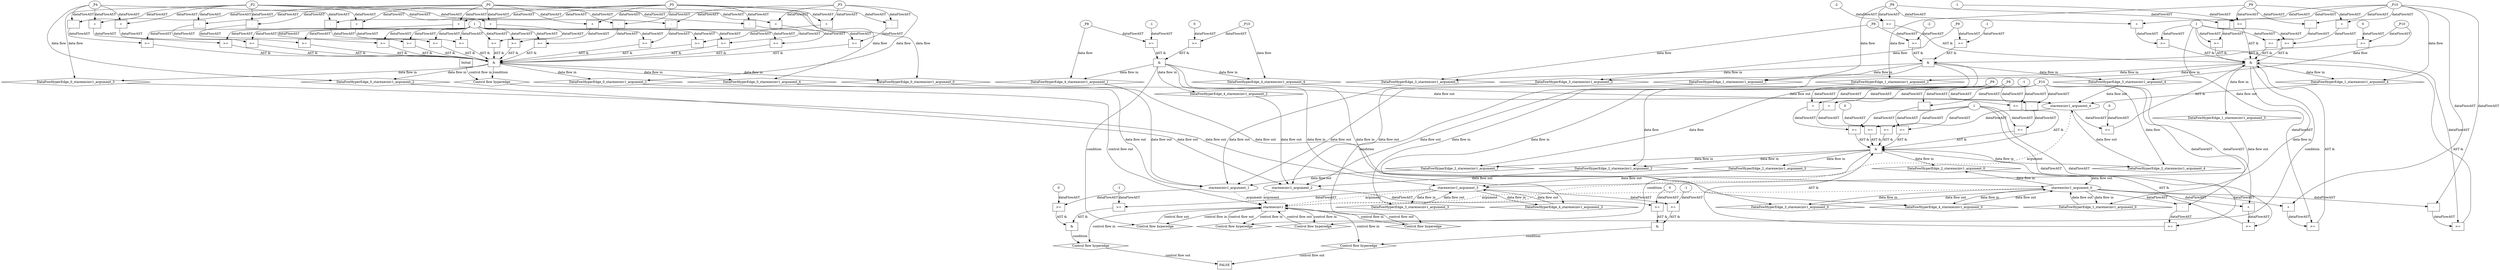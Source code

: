 digraph dag {
"starexecinv1" [label="starexecinv1" nodeName="starexecinv1" class=cfn  shape="rect"];
FALSE [label="FALSE" nodeName=FALSE class=cfn  shape="rect"];
Initial [label="Initial" nodeName=Initial class=cfn  shape="rect"];
ControlFowHyperEdge_0 [label="Control flow hyperedge" nodeName=ControlFowHyperEdge_0 class=controlFlowHyperEdge shape="diamond"];
"Initial" -> ControlFowHyperEdge_0 [label="control flow in"]
ControlFowHyperEdge_0 -> "starexecinv1" [label="control flow out"]
ControlFowHyperEdge_1 [label="Control flow hyperedge" nodeName=ControlFowHyperEdge_1 class=controlFlowHyperEdge shape="diamond"];
"starexecinv1" -> ControlFowHyperEdge_1 [label="control flow in"]
ControlFowHyperEdge_1 -> "starexecinv1" [label="control flow out"]
ControlFowHyperEdge_2 [label="Control flow hyperedge" nodeName=ControlFowHyperEdge_2 class=controlFlowHyperEdge shape="diamond"];
"starexecinv1" -> ControlFowHyperEdge_2 [label="control flow in"]
ControlFowHyperEdge_2 -> "starexecinv1" [label="control flow out"]
ControlFowHyperEdge_3 [label="Control flow hyperedge" nodeName=ControlFowHyperEdge_3 class=controlFlowHyperEdge shape="diamond"];
"starexecinv1" -> ControlFowHyperEdge_3 [label="control flow in"]
ControlFowHyperEdge_3 -> "starexecinv1" [label="control flow out"]
ControlFowHyperEdge_4 [label="Control flow hyperedge" nodeName=ControlFowHyperEdge_4 class=controlFlowHyperEdge shape="diamond"];
"starexecinv1" -> ControlFowHyperEdge_4 [label="control flow in"]
ControlFowHyperEdge_4 -> "starexecinv1" [label="control flow out"]
ControlFowHyperEdge_5 [label="Control flow hyperedge" nodeName=ControlFowHyperEdge_5 class=controlFlowHyperEdge shape="diamond"];
"starexecinv1" -> ControlFowHyperEdge_5 [label="control flow in"]
ControlFowHyperEdge_5 -> "FALSE" [label="control flow out"]
ControlFowHyperEdge_6 [label="Control flow hyperedge" nodeName=ControlFowHyperEdge_6 class=controlFlowHyperEdge shape="diamond"];
"starexecinv1" -> ControlFowHyperEdge_6 [label="control flow in"]
ControlFowHyperEdge_6 -> "FALSE" [label="control flow out"]
"starexecinv1_argument_0" [label="starexecinv1_argument_0" nodeName=argument0 class=argument  head="starexecinv1" shape="oval"];
"starexecinv1_argument_0" -> "starexecinv1"[label="argument" style="dashed"]
"starexecinv1_argument_1" [label="starexecinv1_argument_1" nodeName=argument1 class=argument  head="starexecinv1" shape="oval"];
"starexecinv1_argument_1" -> "starexecinv1"[label="argument" style="dashed"]
"starexecinv1_argument_2" [label="starexecinv1_argument_2" nodeName=argument2 class=argument  head="starexecinv1" shape="oval"];
"starexecinv1_argument_2" -> "starexecinv1"[label="argument" style="dashed"]
"starexecinv1_argument_3" [label="starexecinv1_argument_3" nodeName=argument3 class=argument  head="starexecinv1" shape="oval"];
"starexecinv1_argument_3" -> "starexecinv1"[label="argument" style="dashed"]
"starexecinv1_argument_4" [label="starexecinv1_argument_4" nodeName=argument4 class=argument  head="starexecinv1" shape="oval"];
"starexecinv1_argument_4" -> "starexecinv1"[label="argument" style="dashed"]

"xxxstarexecinv1___Initial_0xxx_and" [label="&" nodeName="xxxstarexecinv1___Initial_0xxx_and" class=Operator shape="rect"];
"xxxstarexecinv1___Initial_0xxxguard12_node_0" [label=">=" nodeName="xxxstarexecinv1___Initial_0xxxguard12_node_0" class=Operator  shape="rect"];
"xxxstarexecinv1___Initial_0xxxguard12_node_1" [label="+" nodeName="xxxstarexecinv1___Initial_0xxxguard12_node_1" class= Operator shape="rect"];
"xxxstarexecinv1___Initial_0xxxguard12_node_1" -> "xxxstarexecinv1___Initial_0xxxguard12_node_0"[label="dataFlowAST"]
"xxxstarexecinv1___Initial_0xxxguard_0_node_4" -> "xxxstarexecinv1___Initial_0xxxguard12_node_0"[label="dataFlowAST"]
"xxxstarexecinv1___Initial_0xxxdataFlow3_node_0" -> "xxxstarexecinv1___Initial_0xxxguard12_node_1"[label="dataFlowAST"]
"xxxstarexecinv1___Initial_0xxxdataFlow1_node_0" -> "xxxstarexecinv1___Initial_0xxxguard12_node_1"[label="dataFlowAST"]

"xxxstarexecinv1___Initial_0xxxguard12_node_0" -> "xxxstarexecinv1___Initial_0xxx_and" [label="AST &"];
"xxxstarexecinv1___Initial_0xxxguard14_node_0" [label=">=" nodeName="xxxstarexecinv1___Initial_0xxxguard14_node_0" class=Operator  shape="rect"];
"xxxstarexecinv1___Initial_0xxxguard14_node_1" [label="+" nodeName="xxxstarexecinv1___Initial_0xxxguard14_node_1" class= Operator shape="rect"];
"xxxstarexecinv1___Initial_0xxxguard14_node_1" -> "xxxstarexecinv1___Initial_0xxxguard14_node_0"[label="dataFlowAST"]
"xxxstarexecinv1___Initial_0xxxguard_0_node_4" -> "xxxstarexecinv1___Initial_0xxxguard14_node_0"[label="dataFlowAST"]
"xxxstarexecinv1___Initial_0xxxdataFlow4_node_0" -> "xxxstarexecinv1___Initial_0xxxguard14_node_1"[label="dataFlowAST"]
"xxxstarexecinv1___Initial_0xxxdataFlow1_node_0" -> "xxxstarexecinv1___Initial_0xxxguard14_node_1"[label="dataFlowAST"]

"xxxstarexecinv1___Initial_0xxxguard14_node_0" -> "xxxstarexecinv1___Initial_0xxx_and" [label="AST &"];
"xxxstarexecinv1___Initial_0xxxguard6_node_0" [label=">=" nodeName="xxxstarexecinv1___Initial_0xxxguard6_node_0" class=Operator  shape="rect"];
"xxxstarexecinv1___Initial_0xxxguard6_node_1" [label="-" nodeName="xxxstarexecinv1___Initial_0xxxguard6_node_1" class= Operator shape="rect"];
"xxxstarexecinv1___Initial_0xxxguard6_node_1" -> "xxxstarexecinv1___Initial_0xxxguard6_node_0"[label="dataFlowAST"]
"xxxstarexecinv1___Initial_0xxxguard_0_node_4" -> "xxxstarexecinv1___Initial_0xxxguard6_node_0"[label="dataFlowAST"]
"xxxstarexecinv1___Initial_0xxxdataFlow3_node_0" -> "xxxstarexecinv1___Initial_0xxxguard6_node_1"[label="dataFlowAST"]
"xxxstarexecinv1___Initial_0xxxdataFlow_0_node_0" -> "xxxstarexecinv1___Initial_0xxxguard6_node_1"[label="dataFlowAST"]

"xxxstarexecinv1___Initial_0xxxguard6_node_0" -> "xxxstarexecinv1___Initial_0xxx_and" [label="AST &"];
"xxxstarexecinv1___Initial_0xxxguard10_node_0" [label=">=" nodeName="xxxstarexecinv1___Initial_0xxxguard10_node_0" class=Operator  shape="rect"];
"xxxstarexecinv1___Initial_0xxxguard10_node_1" [label="+" nodeName="xxxstarexecinv1___Initial_0xxxguard10_node_1" class= Operator shape="rect"];
"xxxstarexecinv1___Initial_0xxxguard10_node_1" -> "xxxstarexecinv1___Initial_0xxxguard10_node_0"[label="dataFlowAST"]
"xxxstarexecinv1___Initial_0xxxguard_0_node_4" -> "xxxstarexecinv1___Initial_0xxxguard10_node_0"[label="dataFlowAST"]
"xxxstarexecinv1___Initial_0xxxdataFlow3_node_0" -> "xxxstarexecinv1___Initial_0xxxguard10_node_1"[label="dataFlowAST"]
"xxxstarexecinv1___Initial_0xxxdataFlow_0_node_0" -> "xxxstarexecinv1___Initial_0xxxguard10_node_1"[label="dataFlowAST"]

"xxxstarexecinv1___Initial_0xxxguard10_node_0" -> "xxxstarexecinv1___Initial_0xxx_and" [label="AST &"];
"xxxstarexecinv1___Initial_0xxxguard3_node_0" [label=">=" nodeName="xxxstarexecinv1___Initial_0xxxguard3_node_0" class=Operator  shape="rect"];
"xxxstarexecinv1___Initial_0xxxguard3_node_1" [label="+" nodeName="xxxstarexecinv1___Initial_0xxxguard3_node_1" class= Operator shape="rect"];
"xxxstarexecinv1___Initial_0xxxguard3_node_1" -> "xxxstarexecinv1___Initial_0xxxguard3_node_0"[label="dataFlowAST"]
"xxxstarexecinv1___Initial_0xxxguard_0_node_4" -> "xxxstarexecinv1___Initial_0xxxguard3_node_0"[label="dataFlowAST"]
"xxxstarexecinv1___Initial_0xxxdataFlow4_node_0" -> "xxxstarexecinv1___Initial_0xxxguard3_node_1"[label="dataFlowAST"]
"xxxstarexecinv1___Initial_0xxxdataFlow_0_node_0" -> "xxxstarexecinv1___Initial_0xxxguard3_node_1"[label="dataFlowAST"]

"xxxstarexecinv1___Initial_0xxxguard3_node_0" -> "xxxstarexecinv1___Initial_0xxx_and" [label="AST &"];
"xxxstarexecinv1___Initial_0xxxguard5_node_0" [label=">=" nodeName="xxxstarexecinv1___Initial_0xxxguard5_node_0" class=Operator  shape="rect"];
"xxxstarexecinv1___Initial_0xxxguard5_node_1" [label="-" nodeName="xxxstarexecinv1___Initial_0xxxguard5_node_1" class= Operator shape="rect"];
"xxxstarexecinv1___Initial_0xxxguard5_node_1" -> "xxxstarexecinv1___Initial_0xxxguard5_node_0"[label="dataFlowAST"]
"xxxstarexecinv1___Initial_0xxxguard_0_node_4" -> "xxxstarexecinv1___Initial_0xxxguard5_node_0"[label="dataFlowAST"]
"xxxstarexecinv1___Initial_0xxxdataFlow4_node_0" -> "xxxstarexecinv1___Initial_0xxxguard5_node_1"[label="dataFlowAST"]
"xxxstarexecinv1___Initial_0xxxdataFlow2_node_0" -> "xxxstarexecinv1___Initial_0xxxguard5_node_1"[label="dataFlowAST"]

"xxxstarexecinv1___Initial_0xxxguard5_node_0" -> "xxxstarexecinv1___Initial_0xxx_and" [label="AST &"];
"xxxstarexecinv1___Initial_0xxxguard9_node_0" [label=">=" nodeName="xxxstarexecinv1___Initial_0xxxguard9_node_0" class=Operator  shape="rect"];
"xxxstarexecinv1___Initial_0xxxguard9_node_1" [label="+" nodeName="xxxstarexecinv1___Initial_0xxxguard9_node_1" class= Operator shape="rect"];
"xxxstarexecinv1___Initial_0xxxguard9_node_1" -> "xxxstarexecinv1___Initial_0xxxguard9_node_0"[label="dataFlowAST"]
"xxxstarexecinv1___Initial_0xxxguard_0_node_4" -> "xxxstarexecinv1___Initial_0xxxguard9_node_0"[label="dataFlowAST"]
"xxxstarexecinv1___Initial_0xxxdataFlow4_node_0" -> "xxxstarexecinv1___Initial_0xxxguard9_node_1"[label="dataFlowAST"]
"xxxstarexecinv1___Initial_0xxxdataFlow2_node_0" -> "xxxstarexecinv1___Initial_0xxxguard9_node_1"[label="dataFlowAST"]

"xxxstarexecinv1___Initial_0xxxguard9_node_0" -> "xxxstarexecinv1___Initial_0xxx_and" [label="AST &"];
"xxxstarexecinv1___Initial_0xxxguard4_node_0" [label=">=" nodeName="xxxstarexecinv1___Initial_0xxxguard4_node_0" class=Operator  shape="rect"];
"xxxstarexecinv1___Initial_0xxxguard4_node_1" [label="-" nodeName="xxxstarexecinv1___Initial_0xxxguard4_node_1" class= Operator shape="rect"];
"xxxstarexecinv1___Initial_0xxxguard4_node_1" -> "xxxstarexecinv1___Initial_0xxxguard4_node_0"[label="dataFlowAST"]
"xxxstarexecinv1___Initial_0xxxguard_0_node_4" -> "xxxstarexecinv1___Initial_0xxxguard4_node_0"[label="dataFlowAST"]
"xxxstarexecinv1___Initial_0xxxdataFlow3_node_0" -> "xxxstarexecinv1___Initial_0xxxguard4_node_1"[label="dataFlowAST"]
"xxxstarexecinv1___Initial_0xxxdataFlow2_node_0" -> "xxxstarexecinv1___Initial_0xxxguard4_node_1"[label="dataFlowAST"]

"xxxstarexecinv1___Initial_0xxxguard4_node_0" -> "xxxstarexecinv1___Initial_0xxx_and" [label="AST &"];
"xxxstarexecinv1___Initial_0xxxguard11_node_0" [label=">=" nodeName="xxxstarexecinv1___Initial_0xxxguard11_node_0" class=Operator  shape="rect"];
"xxxstarexecinv1___Initial_0xxxguard11_node_1" [label="-" nodeName="xxxstarexecinv1___Initial_0xxxguard11_node_1" class= Operator shape="rect"];
"xxxstarexecinv1___Initial_0xxxguard11_node_1" -> "xxxstarexecinv1___Initial_0xxxguard11_node_0"[label="dataFlowAST"]
"xxxstarexecinv1___Initial_0xxxguard_0_node_4" -> "xxxstarexecinv1___Initial_0xxxguard11_node_0"[label="dataFlowAST"]
"xxxstarexecinv1___Initial_0xxxdataFlow4_node_0" -> "xxxstarexecinv1___Initial_0xxxguard11_node_1"[label="dataFlowAST"]
"xxxstarexecinv1___Initial_0xxxdataFlow_0_node_0" -> "xxxstarexecinv1___Initial_0xxxguard11_node_1"[label="dataFlowAST"]

"xxxstarexecinv1___Initial_0xxxguard11_node_0" -> "xxxstarexecinv1___Initial_0xxx_and" [label="AST &"];
"xxxstarexecinv1___Initial_0xxxguard1_node_0" [label=">=" nodeName="xxxstarexecinv1___Initial_0xxxguard1_node_0" class=Operator  shape="rect"];
"xxxstarexecinv1___Initial_0xxxguard1_node_1" [label="+" nodeName="xxxstarexecinv1___Initial_0xxxguard1_node_1" class= Operator shape="rect"];
"xxxstarexecinv1___Initial_0xxxguard1_node_1" -> "xxxstarexecinv1___Initial_0xxxguard1_node_0"[label="dataFlowAST"]
"xxxstarexecinv1___Initial_0xxxguard_0_node_4" -> "xxxstarexecinv1___Initial_0xxxguard1_node_0"[label="dataFlowAST"]
"xxxstarexecinv1___Initial_0xxxdataFlow4_node_0" -> "xxxstarexecinv1___Initial_0xxxguard1_node_1"[label="dataFlowAST"]
"xxxstarexecinv1___Initial_0xxxdataFlow_0_node_0" -> "xxxstarexecinv1___Initial_0xxxguard1_node_1"[label="dataFlowAST"]

"xxxstarexecinv1___Initial_0xxxguard1_node_0" -> "xxxstarexecinv1___Initial_0xxx_and" [label="AST &"];
"xxxstarexecinv1___Initial_0xxxguard15_node_0" [label=">=" nodeName="xxxstarexecinv1___Initial_0xxxguard15_node_0" class=Operator  shape="rect"];
"xxxstarexecinv1___Initial_0xxxguard15_node_1" [label="-" nodeName="xxxstarexecinv1___Initial_0xxxguard15_node_1" class= Operator shape="rect"];
"xxxstarexecinv1___Initial_0xxxguard15_node_1" -> "xxxstarexecinv1___Initial_0xxxguard15_node_0"[label="dataFlowAST"]
"xxxstarexecinv1___Initial_0xxxguard_0_node_4" -> "xxxstarexecinv1___Initial_0xxxguard15_node_0"[label="dataFlowAST"]
"xxxstarexecinv1___Initial_0xxxdataFlow4_node_0" -> "xxxstarexecinv1___Initial_0xxxguard15_node_1"[label="dataFlowAST"]
"xxxstarexecinv1___Initial_0xxxdataFlow1_node_0" -> "xxxstarexecinv1___Initial_0xxxguard15_node_1"[label="dataFlowAST"]

"xxxstarexecinv1___Initial_0xxxguard15_node_0" -> "xxxstarexecinv1___Initial_0xxx_and" [label="AST &"];
"xxxstarexecinv1___Initial_0xxxguard13_node_0" [label=">=" nodeName="xxxstarexecinv1___Initial_0xxxguard13_node_0" class=Operator  shape="rect"];
"xxxstarexecinv1___Initial_0xxxguard13_node_1" [label="-" nodeName="xxxstarexecinv1___Initial_0xxxguard13_node_1" class= Operator shape="rect"];
"xxxstarexecinv1___Initial_0xxxguard13_node_1" -> "xxxstarexecinv1___Initial_0xxxguard13_node_0"[label="dataFlowAST"]
"xxxstarexecinv1___Initial_0xxxguard_0_node_4" -> "xxxstarexecinv1___Initial_0xxxguard13_node_0"[label="dataFlowAST"]
"xxxstarexecinv1___Initial_0xxxdataFlow3_node_0" -> "xxxstarexecinv1___Initial_0xxxguard13_node_1"[label="dataFlowAST"]
"xxxstarexecinv1___Initial_0xxxdataFlow1_node_0" -> "xxxstarexecinv1___Initial_0xxxguard13_node_1"[label="dataFlowAST"]

"xxxstarexecinv1___Initial_0xxxguard13_node_0" -> "xxxstarexecinv1___Initial_0xxx_and" [label="AST &"];
"xxxstarexecinv1___Initial_0xxxguard_0_node_0" [label=">=" nodeName="xxxstarexecinv1___Initial_0xxxguard_0_node_0" class=Operator  shape="rect"];
"xxxstarexecinv1___Initial_0xxxguard_0_node_1" [label="-" nodeName="xxxstarexecinv1___Initial_0xxxguard_0_node_1" class= Operator shape="rect"];
"xxxstarexecinv1___Initial_0xxxguard_0_node_4" [label="1" nodeName="xxxstarexecinv1___Initial_0xxxguard_0_node_4" class=Literal ];
"xxxstarexecinv1___Initial_0xxxguard_0_node_1" -> "xxxstarexecinv1___Initial_0xxxguard_0_node_0"[label="dataFlowAST"]
"xxxstarexecinv1___Initial_0xxxguard_0_node_4" -> "xxxstarexecinv1___Initial_0xxxguard_0_node_0"[label="dataFlowAST"]
"xxxstarexecinv1___Initial_0xxxdataFlow3_node_0" -> "xxxstarexecinv1___Initial_0xxxguard_0_node_1"[label="dataFlowAST"]
"xxxstarexecinv1___Initial_0xxxdataFlow_0_node_0" -> "xxxstarexecinv1___Initial_0xxxguard_0_node_1"[label="dataFlowAST"]

"xxxstarexecinv1___Initial_0xxxguard_0_node_0" -> "xxxstarexecinv1___Initial_0xxx_and" [label="AST &"];
"xxxstarexecinv1___Initial_0xxxguard7_node_0" [label=">=" nodeName="xxxstarexecinv1___Initial_0xxxguard7_node_0" class=Operator  shape="rect"];
"xxxstarexecinv1___Initial_0xxxguard7_node_1" [label="+" nodeName="xxxstarexecinv1___Initial_0xxxguard7_node_1" class= Operator shape="rect"];
"xxxstarexecinv1___Initial_0xxxguard7_node_1" -> "xxxstarexecinv1___Initial_0xxxguard7_node_0"[label="dataFlowAST"]
"xxxstarexecinv1___Initial_0xxxguard_0_node_4" -> "xxxstarexecinv1___Initial_0xxxguard7_node_0"[label="dataFlowAST"]
"xxxstarexecinv1___Initial_0xxxdataFlow3_node_0" -> "xxxstarexecinv1___Initial_0xxxguard7_node_1"[label="dataFlowAST"]
"xxxstarexecinv1___Initial_0xxxdataFlow_0_node_0" -> "xxxstarexecinv1___Initial_0xxxguard7_node_1"[label="dataFlowAST"]

"xxxstarexecinv1___Initial_0xxxguard7_node_0" -> "xxxstarexecinv1___Initial_0xxx_and" [label="AST &"];
"xxxstarexecinv1___Initial_0xxxguard2_node_0" [label=">=" nodeName="xxxstarexecinv1___Initial_0xxxguard2_node_0" class=Operator  shape="rect"];
"xxxstarexecinv1___Initial_0xxxguard2_node_1" [label="+" nodeName="xxxstarexecinv1___Initial_0xxxguard2_node_1" class= Operator shape="rect"];
"xxxstarexecinv1___Initial_0xxxguard2_node_1" -> "xxxstarexecinv1___Initial_0xxxguard2_node_0"[label="dataFlowAST"]
"xxxstarexecinv1___Initial_0xxxguard_0_node_4" -> "xxxstarexecinv1___Initial_0xxxguard2_node_0"[label="dataFlowAST"]
"xxxstarexecinv1___Initial_0xxxdataFlow3_node_0" -> "xxxstarexecinv1___Initial_0xxxguard2_node_1"[label="dataFlowAST"]
"xxxstarexecinv1___Initial_0xxxdataFlow2_node_0" -> "xxxstarexecinv1___Initial_0xxxguard2_node_1"[label="dataFlowAST"]

"xxxstarexecinv1___Initial_0xxxguard2_node_0" -> "xxxstarexecinv1___Initial_0xxx_and" [label="AST &"];
"xxxstarexecinv1___Initial_0xxxguard8_node_0" [label=">=" nodeName="xxxstarexecinv1___Initial_0xxxguard8_node_0" class=Operator  shape="rect"];
"xxxstarexecinv1___Initial_0xxxguard8_node_1" [label="-" nodeName="xxxstarexecinv1___Initial_0xxxguard8_node_1" class= Operator shape="rect"];
"xxxstarexecinv1___Initial_0xxxguard8_node_1" -> "xxxstarexecinv1___Initial_0xxxguard8_node_0"[label="dataFlowAST"]
"xxxstarexecinv1___Initial_0xxxguard_0_node_4" -> "xxxstarexecinv1___Initial_0xxxguard8_node_0"[label="dataFlowAST"]
"xxxstarexecinv1___Initial_0xxxdataFlow4_node_0" -> "xxxstarexecinv1___Initial_0xxxguard8_node_1"[label="dataFlowAST"]
"xxxstarexecinv1___Initial_0xxxdataFlow_0_node_0" -> "xxxstarexecinv1___Initial_0xxxguard8_node_1"[label="dataFlowAST"]

"xxxstarexecinv1___Initial_0xxxguard8_node_0" -> "xxxstarexecinv1___Initial_0xxx_and" [label="AST &"];
"xxxstarexecinv1___Initial_0xxx_and" -> "ControlFowHyperEdge_0" [label="condition"];
"xxxstarexecinv1___Initial_0xxxdataFlow_0_node_0" [label="_P0" nodeName="xxxstarexecinv1___Initial_0xxxdataFlow_0_node_0" class=Constant ];

"xxxstarexecinv1___Initial_0xxxdataFlow_0_node_0" -> "DataFowHyperEdge_0_starexecinv1_argument_0" [label="data flow"];
"xxxstarexecinv1___Initial_0xxxdataFlow1_node_0" [label="_P3" nodeName="xxxstarexecinv1___Initial_0xxxdataFlow1_node_0" class=Constant ];

"xxxstarexecinv1___Initial_0xxxdataFlow1_node_0" -> "DataFowHyperEdge_0_starexecinv1_argument_1" [label="data flow"];
"xxxstarexecinv1___Initial_0xxxdataFlow2_node_0" [label="_P4" nodeName="xxxstarexecinv1___Initial_0xxxdataFlow2_node_0" class=Constant ];

"xxxstarexecinv1___Initial_0xxxdataFlow2_node_0" -> "DataFowHyperEdge_0_starexecinv1_argument_2" [label="data flow"];
"xxxstarexecinv1___Initial_0xxxdataFlow3_node_0" [label="_P5" nodeName="xxxstarexecinv1___Initial_0xxxdataFlow3_node_0" class=Constant ];

"xxxstarexecinv1___Initial_0xxxdataFlow3_node_0" -> "DataFowHyperEdge_0_starexecinv1_argument_4" [label="data flow"];
"xxxstarexecinv1___Initial_0xxxdataFlow4_node_0" [label="_P2" nodeName="xxxstarexecinv1___Initial_0xxxdataFlow4_node_0" class=Constant ];

"xxxstarexecinv1___Initial_0xxxdataFlow4_node_0" -> "DataFowHyperEdge_0_starexecinv1_argument_3" [label="data flow"];
"xxxstarexecinv1___starexecinv1_1xxx_and" [label="&" nodeName="xxxstarexecinv1___starexecinv1_1xxx_and" class=Operator shape="rect"];
"xxxstarexecinv1___starexecinv1_1xxxguard8_node_0" [label=">=" nodeName="xxxstarexecinv1___starexecinv1_1xxxguard8_node_0" class=Operator  shape="rect"];
"xxxstarexecinv1___starexecinv1_1xxxguard8_node_1" [label="+" nodeName="xxxstarexecinv1___starexecinv1_1xxxguard8_node_1" class= Operator shape="rect"];
"xxxstarexecinv1___starexecinv1_1xxxguard8_node_1" -> "xxxstarexecinv1___starexecinv1_1xxxguard8_node_0"[label="dataFlowAST"]
"xxxstarexecinv1___starexecinv1_1xxxguard_0_node_4" -> "xxxstarexecinv1___starexecinv1_1xxxguard8_node_0"[label="dataFlowAST"]
"xxxstarexecinv1___starexecinv1_1xxxdataFlow2_node_0" -> "xxxstarexecinv1___starexecinv1_1xxxguard8_node_1"[label="dataFlowAST"]
"starexecinv1_argument_0" -> "xxxstarexecinv1___starexecinv1_1xxxguard8_node_1"[label="dataFlowAST"]

"xxxstarexecinv1___starexecinv1_1xxxguard8_node_0" -> "xxxstarexecinv1___starexecinv1_1xxx_and" [label="AST &"];
"xxxstarexecinv1___starexecinv1_1xxxguard6_node_0" [label=">=" nodeName="xxxstarexecinv1___starexecinv1_1xxxguard6_node_0" class=Operator  shape="rect"];
"xxxstarexecinv1___starexecinv1_1xxxguard6_node_1" [label="-" nodeName="xxxstarexecinv1___starexecinv1_1xxxguard6_node_1" class= Operator shape="rect"];
"xxxstarexecinv1___starexecinv1_1xxxguard6_node_1" -> "xxxstarexecinv1___starexecinv1_1xxxguard6_node_0"[label="dataFlowAST"]
"xxxstarexecinv1___starexecinv1_1xxxguard_0_node_4" -> "xxxstarexecinv1___starexecinv1_1xxxguard6_node_0"[label="dataFlowAST"]
"xxxstarexecinv1___starexecinv1_1xxxdataFlow2_node_0" -> "xxxstarexecinv1___starexecinv1_1xxxguard6_node_1"[label="dataFlowAST"]
"starexecinv1_argument_0" -> "xxxstarexecinv1___starexecinv1_1xxxguard6_node_1"[label="dataFlowAST"]

"xxxstarexecinv1___starexecinv1_1xxxguard6_node_0" -> "xxxstarexecinv1___starexecinv1_1xxx_and" [label="AST &"];
"xxxstarexecinv1___starexecinv1_1xxxguard_0_node_0" [label=">=" nodeName="xxxstarexecinv1___starexecinv1_1xxxguard_0_node_0" class=Operator  shape="rect"];
"xxxstarexecinv1___starexecinv1_1xxxguard_0_node_1" [label="+" nodeName="xxxstarexecinv1___starexecinv1_1xxxguard_0_node_1" class= Operator shape="rect"];
"xxxstarexecinv1___starexecinv1_1xxxguard_0_node_4" [label="1" nodeName="xxxstarexecinv1___starexecinv1_1xxxguard_0_node_4" class=Literal ];
"xxxstarexecinv1___starexecinv1_1xxxguard_0_node_1" -> "xxxstarexecinv1___starexecinv1_1xxxguard_0_node_0"[label="dataFlowAST"]
"xxxstarexecinv1___starexecinv1_1xxxguard_0_node_4" -> "xxxstarexecinv1___starexecinv1_1xxxguard_0_node_0"[label="dataFlowAST"]
"xxxstarexecinv1___starexecinv1_1xxxdataFlow2_node_0" -> "xxxstarexecinv1___starexecinv1_1xxxguard_0_node_1"[label="dataFlowAST"]
"xxxstarexecinv1___starexecinv1_1xxxdataFlow_0_node_0" -> "xxxstarexecinv1___starexecinv1_1xxxguard_0_node_1"[label="dataFlowAST"]

"xxxstarexecinv1___starexecinv1_1xxxguard_0_node_0" -> "xxxstarexecinv1___starexecinv1_1xxx_and" [label="AST &"];
"xxxstarexecinv1___starexecinv1_1xxxguard1_node_0" [label=">=" nodeName="xxxstarexecinv1___starexecinv1_1xxxguard1_node_0" class=Operator  shape="rect"];
"xxxstarexecinv1___starexecinv1_1xxxguard1_node_1" [label="-" nodeName="xxxstarexecinv1___starexecinv1_1xxxguard1_node_1" class= Operator shape="rect"];
"xxxstarexecinv1___starexecinv1_1xxxguard1_node_1" -> "xxxstarexecinv1___starexecinv1_1xxxguard1_node_0"[label="dataFlowAST"]
"xxxstarexecinv1___starexecinv1_1xxxguard_0_node_4" -> "xxxstarexecinv1___starexecinv1_1xxxguard1_node_0"[label="dataFlowAST"]
"xxxstarexecinv1___starexecinv1_1xxxdataFlow2_node_0" -> "xxxstarexecinv1___starexecinv1_1xxxguard1_node_1"[label="dataFlowAST"]
"xxxstarexecinv1___starexecinv1_1xxxdataFlow1_node_0" -> "xxxstarexecinv1___starexecinv1_1xxxguard1_node_1"[label="dataFlowAST"]

"xxxstarexecinv1___starexecinv1_1xxxguard1_node_0" -> "xxxstarexecinv1___starexecinv1_1xxx_and" [label="AST &"];
"xxxstarexecinv1___starexecinv1_1xxxguard5_node_0" [label=">=" nodeName="xxxstarexecinv1___starexecinv1_1xxxguard5_node_0" class=Operator  shape="rect"];
"xxxstarexecinv1___starexecinv1_1xxxguard5_node_1" [label="-2" nodeName="xxxstarexecinv1___starexecinv1_1xxxguard5_node_1" class=Literal ];
"xxxstarexecinv1___starexecinv1_1xxxguard5_node_1" -> "xxxstarexecinv1___starexecinv1_1xxxguard5_node_0"[label="dataFlowAST"]
"xxxstarexecinv1___starexecinv1_1xxxdataFlow_0_node_0" -> "xxxstarexecinv1___starexecinv1_1xxxguard5_node_0"[label="dataFlowAST"]

"xxxstarexecinv1___starexecinv1_1xxxguard5_node_0" -> "xxxstarexecinv1___starexecinv1_1xxx_and" [label="AST &"];
"xxxstarexecinv1___starexecinv1_1xxxguard2_node_0" [label=">=" nodeName="xxxstarexecinv1___starexecinv1_1xxxguard2_node_0" class=Operator  shape="rect"];
"xxxstarexecinv1___starexecinv1_1xxxguard2_node_1" [label="-" nodeName="xxxstarexecinv1___starexecinv1_1xxxguard2_node_1" class= Operator shape="rect"];
"xxxstarexecinv1___starexecinv1_1xxxguard2_node_1" -> "xxxstarexecinv1___starexecinv1_1xxxguard2_node_0"[label="dataFlowAST"]
"xxxstarexecinv1___starexecinv1_1xxxguard_0_node_4" -> "xxxstarexecinv1___starexecinv1_1xxxguard2_node_0"[label="dataFlowAST"]
"xxxstarexecinv1___starexecinv1_1xxxdataFlow2_node_0" -> "xxxstarexecinv1___starexecinv1_1xxxguard2_node_1"[label="dataFlowAST"]
"xxxstarexecinv1___starexecinv1_1xxxdataFlow_0_node_0" -> "xxxstarexecinv1___starexecinv1_1xxxguard2_node_1"[label="dataFlowAST"]

"xxxstarexecinv1___starexecinv1_1xxxguard2_node_0" -> "xxxstarexecinv1___starexecinv1_1xxx_and" [label="AST &"];
"xxxstarexecinv1___starexecinv1_1xxxguard7_node_0" [label=">=" nodeName="xxxstarexecinv1___starexecinv1_1xxxguard7_node_0" class=Operator  shape="rect"];
"xxxstarexecinv1___starexecinv1_1xxxguard7_node_1" [label="+" nodeName="xxxstarexecinv1___starexecinv1_1xxxguard7_node_1" class= Operator shape="rect"];
"xxxstarexecinv1___starexecinv1_1xxxguard7_node_1" -> "xxxstarexecinv1___starexecinv1_1xxxguard7_node_0"[label="dataFlowAST"]
"xxxstarexecinv1___starexecinv1_1xxxguard_0_node_4" -> "xxxstarexecinv1___starexecinv1_1xxxguard7_node_0"[label="dataFlowAST"]
"xxxstarexecinv1___starexecinv1_1xxxdataFlow2_node_0" -> "xxxstarexecinv1___starexecinv1_1xxxguard7_node_1"[label="dataFlowAST"]
"xxxstarexecinv1___starexecinv1_1xxxdataFlow1_node_0" -> "xxxstarexecinv1___starexecinv1_1xxxguard7_node_1"[label="dataFlowAST"]

"xxxstarexecinv1___starexecinv1_1xxxguard7_node_0" -> "xxxstarexecinv1___starexecinv1_1xxx_and" [label="AST &"];
"xxxstarexecinv1___starexecinv1_1xxxguard4_node_0" [label=">=" nodeName="xxxstarexecinv1___starexecinv1_1xxxguard4_node_0" class=Operator  shape="rect"];
"xxxstarexecinv1___starexecinv1_1xxxguard4_node_1" [label="0" nodeName="xxxstarexecinv1___starexecinv1_1xxxguard4_node_1" class=Literal ];
"xxxstarexecinv1___starexecinv1_1xxxguard4_node_1" -> "xxxstarexecinv1___starexecinv1_1xxxguard4_node_0"[label="dataFlowAST"]
"starexecinv1_argument_4" -> "xxxstarexecinv1___starexecinv1_1xxxguard4_node_0"[label="dataFlowAST"]

"xxxstarexecinv1___starexecinv1_1xxxguard4_node_0" -> "xxxstarexecinv1___starexecinv1_1xxx_and" [label="AST &"];
"xxxstarexecinv1___starexecinv1_1xxxguard3_node_0" [label=">=" nodeName="xxxstarexecinv1___starexecinv1_1xxxguard3_node_0" class=Operator  shape="rect"];
"xxxstarexecinv1___starexecinv1_1xxxguard3_node_2" [label="-1" nodeName="xxxstarexecinv1___starexecinv1_1xxxguard3_node_2" class=Literal ];
"xxxstarexecinv1___starexecinv1_1xxxdataFlow1_node_0" -> "xxxstarexecinv1___starexecinv1_1xxxguard3_node_0"[label="dataFlowAST"]
"xxxstarexecinv1___starexecinv1_1xxxguard3_node_2" -> "xxxstarexecinv1___starexecinv1_1xxxguard3_node_0"[label="dataFlowAST"]

"xxxstarexecinv1___starexecinv1_1xxxguard3_node_0" -> "xxxstarexecinv1___starexecinv1_1xxx_and" [label="AST &"];
"xxxstarexecinv1___starexecinv1_1xxx_and" -> "ControlFowHyperEdge_1" [label="condition"];
"xxxstarexecinv1___starexecinv1_1xxxdataFlow_0_node_0" [label="_P8" nodeName="xxxstarexecinv1___starexecinv1_1xxxdataFlow_0_node_0" class=Constant ];

"xxxstarexecinv1___starexecinv1_1xxxdataFlow_0_node_0" -> "DataFowHyperEdge_1_starexecinv1_argument_1" [label="data flow"];
"xxxstarexecinv1___starexecinv1_1xxxdataFlow1_node_0" [label="_P9" nodeName="xxxstarexecinv1___starexecinv1_1xxxdataFlow1_node_0" class=Constant ];

"xxxstarexecinv1___starexecinv1_1xxxdataFlow1_node_0" -> "DataFowHyperEdge_1_starexecinv1_argument_2" [label="data flow"];
"xxxstarexecinv1___starexecinv1_1xxxdataFlow2_node_0" [label="_P10" nodeName="xxxstarexecinv1___starexecinv1_1xxxdataFlow2_node_0" class=Constant ];

"xxxstarexecinv1___starexecinv1_1xxxdataFlow2_node_0" -> "DataFowHyperEdge_1_starexecinv1_argument_4" [label="data flow"];
"xxxstarexecinv1___starexecinv1_2xxx_and" [label="&" nodeName="xxxstarexecinv1___starexecinv1_2xxx_and" class=Operator shape="rect"];
"xxxstarexecinv1___starexecinv1_2xxxguard6_node_0" [label=">=" nodeName="xxxstarexecinv1___starexecinv1_2xxxguard6_node_0" class=Operator  shape="rect"];
"xxxstarexecinv1___starexecinv1_2xxxguard6_node_1" [label="+" nodeName="xxxstarexecinv1___starexecinv1_2xxxguard6_node_1" class= Operator shape="rect"];
"xxxstarexecinv1___starexecinv1_2xxxguard6_node_1" -> "xxxstarexecinv1___starexecinv1_2xxxguard6_node_0"[label="dataFlowAST"]
"xxxstarexecinv1___starexecinv1_2xxxguard_0_node_4" -> "xxxstarexecinv1___starexecinv1_2xxxguard6_node_0"[label="dataFlowAST"]
"xxxstarexecinv1___starexecinv1_2xxxdataFlow2_node_0" -> "xxxstarexecinv1___starexecinv1_2xxxguard6_node_1"[label="dataFlowAST"]
"xxxstarexecinv1___starexecinv1_2xxxdataFlow1_node_0" -> "xxxstarexecinv1___starexecinv1_2xxxguard6_node_1"[label="dataFlowAST"]

"xxxstarexecinv1___starexecinv1_2xxxguard6_node_0" -> "xxxstarexecinv1___starexecinv1_2xxx_and" [label="AST &"];
"xxxstarexecinv1___starexecinv1_2xxxguard3_node_0" [label=">=" nodeName="xxxstarexecinv1___starexecinv1_2xxxguard3_node_0" class=Operator  shape="rect"];
"xxxstarexecinv1___starexecinv1_2xxxguard3_node_1" [label="0" nodeName="xxxstarexecinv1___starexecinv1_2xxxguard3_node_1" class=Literal ];
"xxxstarexecinv1___starexecinv1_2xxxguard3_node_1" -> "xxxstarexecinv1___starexecinv1_2xxxguard3_node_0"[label="dataFlowAST"]
"starexecinv1_argument_4" -> "xxxstarexecinv1___starexecinv1_2xxxguard3_node_0"[label="dataFlowAST"]

"xxxstarexecinv1___starexecinv1_2xxxguard3_node_0" -> "xxxstarexecinv1___starexecinv1_2xxx_and" [label="AST &"];
"xxxstarexecinv1___starexecinv1_2xxxguard5_node_0" [label=">=" nodeName="xxxstarexecinv1___starexecinv1_2xxxguard5_node_0" class=Operator  shape="rect"];
"xxxstarexecinv1___starexecinv1_2xxxguard5_node_1" [label="-" nodeName="xxxstarexecinv1___starexecinv1_2xxxguard5_node_1" class= Operator shape="rect"];
"xxxstarexecinv1___starexecinv1_2xxxguard5_node_1" -> "xxxstarexecinv1___starexecinv1_2xxxguard5_node_0"[label="dataFlowAST"]
"xxxstarexecinv1___starexecinv1_2xxxguard_0_node_4" -> "xxxstarexecinv1___starexecinv1_2xxxguard5_node_0"[label="dataFlowAST"]
"xxxstarexecinv1___starexecinv1_2xxxdataFlow2_node_0" -> "xxxstarexecinv1___starexecinv1_2xxxguard5_node_1"[label="dataFlowAST"]
"starexecinv1_argument_0" -> "xxxstarexecinv1___starexecinv1_2xxxguard5_node_1"[label="dataFlowAST"]

"xxxstarexecinv1___starexecinv1_2xxxguard5_node_0" -> "xxxstarexecinv1___starexecinv1_2xxx_and" [label="AST &"];
"xxxstarexecinv1___starexecinv1_2xxxguard4_node_0" [label=">=" nodeName="xxxstarexecinv1___starexecinv1_2xxxguard4_node_0" class=Operator  shape="rect"];
"xxxstarexecinv1___starexecinv1_2xxxguard4_node_2" [label="-1" nodeName="xxxstarexecinv1___starexecinv1_2xxxguard4_node_2" class=Literal ];
"xxxstarexecinv1___starexecinv1_2xxxdataFlow_0_node_0" -> "xxxstarexecinv1___starexecinv1_2xxxguard4_node_0"[label="dataFlowAST"]
"xxxstarexecinv1___starexecinv1_2xxxguard4_node_2" -> "xxxstarexecinv1___starexecinv1_2xxxguard4_node_0"[label="dataFlowAST"]

"xxxstarexecinv1___starexecinv1_2xxxguard4_node_0" -> "xxxstarexecinv1___starexecinv1_2xxx_and" [label="AST &"];
"xxxstarexecinv1___starexecinv1_2xxxguard_0_node_0" [label=">=" nodeName="xxxstarexecinv1___starexecinv1_2xxxguard_0_node_0" class=Operator  shape="rect"];
"xxxstarexecinv1___starexecinv1_2xxxguard_0_node_1" [label="+" nodeName="xxxstarexecinv1___starexecinv1_2xxxguard_0_node_1" class= Operator shape="rect"];
"xxxstarexecinv1___starexecinv1_2xxxguard_0_node_4" [label="1" nodeName="xxxstarexecinv1___starexecinv1_2xxxguard_0_node_4" class=Literal ];
"xxxstarexecinv1___starexecinv1_2xxxguard_0_node_1" -> "xxxstarexecinv1___starexecinv1_2xxxguard_0_node_0"[label="dataFlowAST"]
"xxxstarexecinv1___starexecinv1_2xxxguard_0_node_4" -> "xxxstarexecinv1___starexecinv1_2xxxguard_0_node_0"[label="dataFlowAST"]
"xxxstarexecinv1___starexecinv1_2xxxdataFlow2_node_0" -> "xxxstarexecinv1___starexecinv1_2xxxguard_0_node_1"[label="dataFlowAST"]
"xxxstarexecinv1___starexecinv1_2xxxdataFlow_0_node_0" -> "xxxstarexecinv1___starexecinv1_2xxxguard_0_node_1"[label="dataFlowAST"]

"xxxstarexecinv1___starexecinv1_2xxxguard_0_node_0" -> "xxxstarexecinv1___starexecinv1_2xxx_and" [label="AST &"];
"xxxstarexecinv1___starexecinv1_2xxxguard1_node_0" [label=">=" nodeName="xxxstarexecinv1___starexecinv1_2xxxguard1_node_0" class=Operator  shape="rect"];
"xxxstarexecinv1___starexecinv1_2xxxguard1_node_1" [label="-" nodeName="xxxstarexecinv1___starexecinv1_2xxxguard1_node_1" class= Operator shape="rect"];
"xxxstarexecinv1___starexecinv1_2xxxguard1_node_1" -> "xxxstarexecinv1___starexecinv1_2xxxguard1_node_0"[label="dataFlowAST"]
"xxxstarexecinv1___starexecinv1_2xxxguard_0_node_4" -> "xxxstarexecinv1___starexecinv1_2xxxguard1_node_0"[label="dataFlowAST"]
"xxxstarexecinv1___starexecinv1_2xxxdataFlow2_node_0" -> "xxxstarexecinv1___starexecinv1_2xxxguard1_node_1"[label="dataFlowAST"]
"xxxstarexecinv1___starexecinv1_2xxxdataFlow1_node_0" -> "xxxstarexecinv1___starexecinv1_2xxxguard1_node_1"[label="dataFlowAST"]

"xxxstarexecinv1___starexecinv1_2xxxguard1_node_0" -> "xxxstarexecinv1___starexecinv1_2xxx_and" [label="AST &"];
"xxxstarexecinv1___starexecinv1_2xxxguard7_node_0" [label=">=" nodeName="xxxstarexecinv1___starexecinv1_2xxxguard7_node_0" class=Operator  shape="rect"];
"xxxstarexecinv1___starexecinv1_2xxxguard7_node_1" [label="+" nodeName="xxxstarexecinv1___starexecinv1_2xxxguard7_node_1" class= Operator shape="rect"];
"xxxstarexecinv1___starexecinv1_2xxxguard7_node_1" -> "xxxstarexecinv1___starexecinv1_2xxxguard7_node_0"[label="dataFlowAST"]
"xxxstarexecinv1___starexecinv1_2xxxguard_0_node_4" -> "xxxstarexecinv1___starexecinv1_2xxxguard7_node_0"[label="dataFlowAST"]
"xxxstarexecinv1___starexecinv1_2xxxdataFlow2_node_0" -> "xxxstarexecinv1___starexecinv1_2xxxguard7_node_1"[label="dataFlowAST"]
"starexecinv1_argument_0" -> "xxxstarexecinv1___starexecinv1_2xxxguard7_node_1"[label="dataFlowAST"]

"xxxstarexecinv1___starexecinv1_2xxxguard7_node_0" -> "xxxstarexecinv1___starexecinv1_2xxx_and" [label="AST &"];
"xxxstarexecinv1___starexecinv1_2xxxguard2_node_0" [label=">=" nodeName="xxxstarexecinv1___starexecinv1_2xxxguard2_node_0" class=Operator  shape="rect"];
"xxxstarexecinv1___starexecinv1_2xxxguard2_node_1" [label="-" nodeName="xxxstarexecinv1___starexecinv1_2xxxguard2_node_1" class= Operator shape="rect"];
"xxxstarexecinv1___starexecinv1_2xxxguard2_node_1" -> "xxxstarexecinv1___starexecinv1_2xxxguard2_node_0"[label="dataFlowAST"]
"xxxstarexecinv1___starexecinv1_2xxxguard_0_node_4" -> "xxxstarexecinv1___starexecinv1_2xxxguard2_node_0"[label="dataFlowAST"]
"xxxstarexecinv1___starexecinv1_2xxxdataFlow2_node_0" -> "xxxstarexecinv1___starexecinv1_2xxxguard2_node_1"[label="dataFlowAST"]
"xxxstarexecinv1___starexecinv1_2xxxdataFlow_0_node_0" -> "xxxstarexecinv1___starexecinv1_2xxxguard2_node_1"[label="dataFlowAST"]

"xxxstarexecinv1___starexecinv1_2xxxguard2_node_0" -> "xxxstarexecinv1___starexecinv1_2xxx_and" [label="AST &"];
"xxxstarexecinv1___starexecinv1_2xxx_and" -> "ControlFowHyperEdge_2" [label="condition"];
"xxxstarexecinv1___starexecinv1_2xxxdataFlow_0_node_0" [label="_P8" nodeName="xxxstarexecinv1___starexecinv1_2xxxdataFlow_0_node_0" class=Constant ];

"xxxstarexecinv1___starexecinv1_2xxxdataFlow_0_node_0" -> "DataFowHyperEdge_2_starexecinv1_argument_1" [label="data flow"];
"xxxstarexecinv1___starexecinv1_2xxxdataFlow1_node_0" [label="_P9" nodeName="xxxstarexecinv1___starexecinv1_2xxxdataFlow1_node_0" class=Constant ];

"xxxstarexecinv1___starexecinv1_2xxxdataFlow1_node_0" -> "DataFowHyperEdge_2_starexecinv1_argument_2" [label="data flow"];
"xxxstarexecinv1___starexecinv1_2xxxdataFlow2_node_0" [label="_P10" nodeName="xxxstarexecinv1___starexecinv1_2xxxdataFlow2_node_0" class=Constant ];

"xxxstarexecinv1___starexecinv1_2xxxdataFlow2_node_0" -> "DataFowHyperEdge_2_starexecinv1_argument_4" [label="data flow"];
"xxxstarexecinv1___starexecinv1_3xxx_and" [label="&" nodeName="xxxstarexecinv1___starexecinv1_3xxx_and" class=Operator shape="rect"];
"xxxstarexecinv1___starexecinv1_3xxxguard_0_node_0" [label=">=" nodeName="xxxstarexecinv1___starexecinv1_3xxxguard_0_node_0" class=Operator  shape="rect"];
"xxxstarexecinv1___starexecinv1_3xxxguard_0_node_2" [label="0" nodeName="xxxstarexecinv1___starexecinv1_3xxxguard_0_node_2" class=Literal ];
"xxxstarexecinv1___starexecinv1_3xxxdataFlow2_node_0" -> "xxxstarexecinv1___starexecinv1_3xxxguard_0_node_0"[label="dataFlowAST"]
"xxxstarexecinv1___starexecinv1_3xxxguard_0_node_2" -> "xxxstarexecinv1___starexecinv1_3xxxguard_0_node_0"[label="dataFlowAST"]

"xxxstarexecinv1___starexecinv1_3xxxguard_0_node_0" -> "xxxstarexecinv1___starexecinv1_3xxx_and" [label="AST &"];
"xxxstarexecinv1___starexecinv1_3xxxguard1_node_0" [label=">=" nodeName="xxxstarexecinv1___starexecinv1_3xxxguard1_node_0" class=Operator  shape="rect"];
"xxxstarexecinv1___starexecinv1_3xxxguard1_node_1" [label="-2" nodeName="xxxstarexecinv1___starexecinv1_3xxxguard1_node_1" class=Literal ];
"xxxstarexecinv1___starexecinv1_3xxxguard1_node_1" -> "xxxstarexecinv1___starexecinv1_3xxxguard1_node_0"[label="dataFlowAST"]
"xxxstarexecinv1___starexecinv1_3xxxdataFlow_0_node_0" -> "xxxstarexecinv1___starexecinv1_3xxxguard1_node_0"[label="dataFlowAST"]

"xxxstarexecinv1___starexecinv1_3xxxguard1_node_0" -> "xxxstarexecinv1___starexecinv1_3xxx_and" [label="AST &"];
"xxxstarexecinv1___starexecinv1_3xxxguard2_node_0" [label=">=" nodeName="xxxstarexecinv1___starexecinv1_3xxxguard2_node_0" class=Operator  shape="rect"];
"xxxstarexecinv1___starexecinv1_3xxxguard2_node_2" [label="-1" nodeName="xxxstarexecinv1___starexecinv1_3xxxguard2_node_2" class=Literal ];
"xxxstarexecinv1___starexecinv1_3xxxdataFlow1_node_0" -> "xxxstarexecinv1___starexecinv1_3xxxguard2_node_0"[label="dataFlowAST"]
"xxxstarexecinv1___starexecinv1_3xxxguard2_node_2" -> "xxxstarexecinv1___starexecinv1_3xxxguard2_node_0"[label="dataFlowAST"]

"xxxstarexecinv1___starexecinv1_3xxxguard2_node_0" -> "xxxstarexecinv1___starexecinv1_3xxx_and" [label="AST &"];
"xxxstarexecinv1___starexecinv1_3xxx_and" -> "ControlFowHyperEdge_3" [label="condition"];
"xxxstarexecinv1___starexecinv1_3xxxdataFlow_0_node_0" [label="_P8" nodeName="xxxstarexecinv1___starexecinv1_3xxxdataFlow_0_node_0" class=Constant ];

"xxxstarexecinv1___starexecinv1_3xxxdataFlow_0_node_0" -> "DataFowHyperEdge_3_starexecinv1_argument_1" [label="data flow"];
"xxxstarexecinv1___starexecinv1_3xxxdataFlow1_node_0" [label="_P9" nodeName="xxxstarexecinv1___starexecinv1_3xxxdataFlow1_node_0" class=Constant ];

"xxxstarexecinv1___starexecinv1_3xxxdataFlow1_node_0" -> "DataFowHyperEdge_3_starexecinv1_argument_2" [label="data flow"];
"xxxstarexecinv1___starexecinv1_3xxxdataFlow2_node_0" [label="_P10" nodeName="xxxstarexecinv1___starexecinv1_3xxxdataFlow2_node_0" class=Constant ];

"xxxstarexecinv1___starexecinv1_3xxxdataFlow2_node_0" -> "DataFowHyperEdge_3_starexecinv1_argument_4" [label="data flow"];
"xxxstarexecinv1___starexecinv1_4xxx_and" [label="&" nodeName="xxxstarexecinv1___starexecinv1_4xxx_and" class=Operator shape="rect"];
"xxxstarexecinv1___starexecinv1_4xxxguard_0_node_0" [label=">=" nodeName="xxxstarexecinv1___starexecinv1_4xxxguard_0_node_0" class=Operator  shape="rect"];
"xxxstarexecinv1___starexecinv1_4xxxguard_0_node_2" [label="0" nodeName="xxxstarexecinv1___starexecinv1_4xxxguard_0_node_2" class=Literal ];
"xxxstarexecinv1___starexecinv1_4xxxdataFlow1_node_0" -> "xxxstarexecinv1___starexecinv1_4xxxguard_0_node_0"[label="dataFlowAST"]
"xxxstarexecinv1___starexecinv1_4xxxguard_0_node_2" -> "xxxstarexecinv1___starexecinv1_4xxxguard_0_node_0"[label="dataFlowAST"]

"xxxstarexecinv1___starexecinv1_4xxxguard_0_node_0" -> "xxxstarexecinv1___starexecinv1_4xxx_and" [label="AST &"];
"xxxstarexecinv1___starexecinv1_4xxxguard1_node_0" [label=">=" nodeName="xxxstarexecinv1___starexecinv1_4xxxguard1_node_0" class=Operator  shape="rect"];
"xxxstarexecinv1___starexecinv1_4xxxguard1_node_2" [label="-1" nodeName="xxxstarexecinv1___starexecinv1_4xxxguard1_node_2" class=Literal ];
"xxxstarexecinv1___starexecinv1_4xxxdataFlow_0_node_0" -> "xxxstarexecinv1___starexecinv1_4xxxguard1_node_0"[label="dataFlowAST"]
"xxxstarexecinv1___starexecinv1_4xxxguard1_node_2" -> "xxxstarexecinv1___starexecinv1_4xxxguard1_node_0"[label="dataFlowAST"]

"xxxstarexecinv1___starexecinv1_4xxxguard1_node_0" -> "xxxstarexecinv1___starexecinv1_4xxx_and" [label="AST &"];
"xxxstarexecinv1___starexecinv1_4xxx_and" -> "ControlFowHyperEdge_4" [label="condition"];
"xxxstarexecinv1___starexecinv1_4xxxdataFlow_0_node_0" [label="_P8" nodeName="xxxstarexecinv1___starexecinv1_4xxxdataFlow_0_node_0" class=Constant ];

"xxxstarexecinv1___starexecinv1_4xxxdataFlow_0_node_0" -> "DataFowHyperEdge_4_starexecinv1_argument_1" [label="data flow"];
"xxxstarexecinv1___starexecinv1_4xxxdataFlow1_node_0" [label="_P10" nodeName="xxxstarexecinv1___starexecinv1_4xxxdataFlow1_node_0" class=Constant ];

"xxxstarexecinv1___starexecinv1_4xxxdataFlow1_node_0" -> "DataFowHyperEdge_4_starexecinv1_argument_4" [label="data flow"];
"xxxFALSE___starexecinv1_5xxx_and" [label="&" nodeName="xxxFALSE___starexecinv1_5xxx_and" class=Operator shape="rect"];
"xxxFALSE___starexecinv1_5xxxguard_0_node_0" [label=">=" nodeName="xxxFALSE___starexecinv1_5xxxguard_0_node_0" class=Operator  shape="rect"];
"xxxFALSE___starexecinv1_5xxxguard_0_node_1" [label="-1" nodeName="xxxFALSE___starexecinv1_5xxxguard_0_node_1" class=Literal ];
"xxxFALSE___starexecinv1_5xxxguard_0_node_1" -> "xxxFALSE___starexecinv1_5xxxguard_0_node_0"[label="dataFlowAST"]
"starexecinv1_argument_3" -> "xxxFALSE___starexecinv1_5xxxguard_0_node_0"[label="dataFlowAST"]

"xxxFALSE___starexecinv1_5xxxguard_0_node_0" -> "xxxFALSE___starexecinv1_5xxx_and" [label="AST &"];
"xxxFALSE___starexecinv1_5xxxguard1_node_0" [label=">=" nodeName="xxxFALSE___starexecinv1_5xxxguard1_node_0" class=Operator  shape="rect"];
"xxxFALSE___starexecinv1_5xxxguard1_node_2" [label="0" nodeName="xxxFALSE___starexecinv1_5xxxguard1_node_2" class=Literal ];
"starexecinv1_argument_2" -> "xxxFALSE___starexecinv1_5xxxguard1_node_0"[label="dataFlowAST"]
"xxxFALSE___starexecinv1_5xxxguard1_node_2" -> "xxxFALSE___starexecinv1_5xxxguard1_node_0"[label="dataFlowAST"]

"xxxFALSE___starexecinv1_5xxxguard1_node_0" -> "xxxFALSE___starexecinv1_5xxx_and" [label="AST &"];
"xxxFALSE___starexecinv1_5xxx_and" -> "ControlFowHyperEdge_5" [label="condition"];
"xxxFALSE___starexecinv1_6xxx_and" [label="&" nodeName="xxxFALSE___starexecinv1_6xxx_and" class=Operator shape="rect"];
"xxxFALSE___starexecinv1_6xxxguard_0_node_0" [label=">=" nodeName="xxxFALSE___starexecinv1_6xxxguard_0_node_0" class=Operator  shape="rect"];
"xxxFALSE___starexecinv1_6xxxguard_0_node_1" [label="-1" nodeName="xxxFALSE___starexecinv1_6xxxguard_0_node_1" class=Literal ];
"xxxFALSE___starexecinv1_6xxxguard_0_node_1" -> "xxxFALSE___starexecinv1_6xxxguard_0_node_0"[label="dataFlowAST"]
"starexecinv1_argument_3" -> "xxxFALSE___starexecinv1_6xxxguard_0_node_0"[label="dataFlowAST"]

"xxxFALSE___starexecinv1_6xxxguard_0_node_0" -> "xxxFALSE___starexecinv1_6xxx_and" [label="AST &"];
"xxxFALSE___starexecinv1_6xxxguard1_node_0" [label=">=" nodeName="xxxFALSE___starexecinv1_6xxxguard1_node_0" class=Operator  shape="rect"];
"xxxFALSE___starexecinv1_6xxxguard1_node_2" [label="0" nodeName="xxxFALSE___starexecinv1_6xxxguard1_node_2" class=Literal ];
"starexecinv1_argument_1" -> "xxxFALSE___starexecinv1_6xxxguard1_node_0"[label="dataFlowAST"]
"xxxFALSE___starexecinv1_6xxxguard1_node_2" -> "xxxFALSE___starexecinv1_6xxxguard1_node_0"[label="dataFlowAST"]

"xxxFALSE___starexecinv1_6xxxguard1_node_0" -> "xxxFALSE___starexecinv1_6xxx_and" [label="AST &"];
"xxxFALSE___starexecinv1_6xxx_and" -> "ControlFowHyperEdge_6" [label="condition"];
"DataFowHyperEdge_0_starexecinv1_argument_0" [label="DataFowHyperEdge_0_starexecinv1_argument_0" nodeName="DataFowHyperEdge_0_starexecinv1_argument_0" class=DataFlowHyperedge shape="diamond"];
"DataFowHyperEdge_0_starexecinv1_argument_0" -> "starexecinv1_argument_0"[label="data flow out"]
"xxxstarexecinv1___Initial_0xxx_and" -> "DataFowHyperEdge_0_starexecinv1_argument_0"[label="data flow in"]
"DataFowHyperEdge_0_starexecinv1_argument_1" [label="DataFowHyperEdge_0_starexecinv1_argument_1" nodeName="DataFowHyperEdge_0_starexecinv1_argument_1" class=DataFlowHyperedge shape="diamond"];
"DataFowHyperEdge_0_starexecinv1_argument_1" -> "starexecinv1_argument_1"[label="data flow out"]
"xxxstarexecinv1___Initial_0xxx_and" -> "DataFowHyperEdge_0_starexecinv1_argument_1"[label="data flow in"]
"DataFowHyperEdge_0_starexecinv1_argument_2" [label="DataFowHyperEdge_0_starexecinv1_argument_2" nodeName="DataFowHyperEdge_0_starexecinv1_argument_2" class=DataFlowHyperedge shape="diamond"];
"DataFowHyperEdge_0_starexecinv1_argument_2" -> "starexecinv1_argument_2"[label="data flow out"]
"xxxstarexecinv1___Initial_0xxx_and" -> "DataFowHyperEdge_0_starexecinv1_argument_2"[label="data flow in"]
"DataFowHyperEdge_0_starexecinv1_argument_3" [label="DataFowHyperEdge_0_starexecinv1_argument_3" nodeName="DataFowHyperEdge_0_starexecinv1_argument_3" class=DataFlowHyperedge shape="diamond"];
"DataFowHyperEdge_0_starexecinv1_argument_3" -> "starexecinv1_argument_3"[label="data flow out"]
"xxxstarexecinv1___Initial_0xxx_and" -> "DataFowHyperEdge_0_starexecinv1_argument_3"[label="data flow in"]
"DataFowHyperEdge_0_starexecinv1_argument_4" [label="DataFowHyperEdge_0_starexecinv1_argument_4" nodeName="DataFowHyperEdge_0_starexecinv1_argument_4" class=DataFlowHyperedge shape="diamond"];
"DataFowHyperEdge_0_starexecinv1_argument_4" -> "starexecinv1_argument_4"[label="data flow out"]
"xxxstarexecinv1___Initial_0xxx_and" -> "DataFowHyperEdge_0_starexecinv1_argument_4"[label="data flow in"]
"DataFowHyperEdge_1_starexecinv1_argument_0" [label="DataFowHyperEdge_1_starexecinv1_argument_0" nodeName="DataFowHyperEdge_1_starexecinv1_argument_0" class=DataFlowHyperedge shape="diamond"];
"DataFowHyperEdge_1_starexecinv1_argument_0" -> "starexecinv1_argument_0"[label="data flow out"]
"xxxstarexecinv1___starexecinv1_1xxx_and" -> "DataFowHyperEdge_1_starexecinv1_argument_0"[label="data flow in"]
"DataFowHyperEdge_1_starexecinv1_argument_1" [label="DataFowHyperEdge_1_starexecinv1_argument_1" nodeName="DataFowHyperEdge_1_starexecinv1_argument_1" class=DataFlowHyperedge shape="diamond"];
"DataFowHyperEdge_1_starexecinv1_argument_1" -> "starexecinv1_argument_1"[label="data flow out"]
"xxxstarexecinv1___starexecinv1_1xxx_and" -> "DataFowHyperEdge_1_starexecinv1_argument_1"[label="data flow in"]
"DataFowHyperEdge_1_starexecinv1_argument_2" [label="DataFowHyperEdge_1_starexecinv1_argument_2" nodeName="DataFowHyperEdge_1_starexecinv1_argument_2" class=DataFlowHyperedge shape="diamond"];
"DataFowHyperEdge_1_starexecinv1_argument_2" -> "starexecinv1_argument_2"[label="data flow out"]
"xxxstarexecinv1___starexecinv1_1xxx_and" -> "DataFowHyperEdge_1_starexecinv1_argument_2"[label="data flow in"]
"DataFowHyperEdge_1_starexecinv1_argument_3" [label="DataFowHyperEdge_1_starexecinv1_argument_3" nodeName="DataFowHyperEdge_1_starexecinv1_argument_3" class=DataFlowHyperedge shape="diamond"];
"DataFowHyperEdge_1_starexecinv1_argument_3" -> "starexecinv1_argument_3"[label="data flow out"]
"xxxstarexecinv1___starexecinv1_1xxx_and" -> "DataFowHyperEdge_1_starexecinv1_argument_3"[label="data flow in"]
"DataFowHyperEdge_1_starexecinv1_argument_4" [label="DataFowHyperEdge_1_starexecinv1_argument_4" nodeName="DataFowHyperEdge_1_starexecinv1_argument_4" class=DataFlowHyperedge shape="diamond"];
"DataFowHyperEdge_1_starexecinv1_argument_4" -> "starexecinv1_argument_4"[label="data flow out"]
"xxxstarexecinv1___starexecinv1_1xxx_and" -> "DataFowHyperEdge_1_starexecinv1_argument_4"[label="data flow in"]
"DataFowHyperEdge_2_starexecinv1_argument_0" [label="DataFowHyperEdge_2_starexecinv1_argument_0" nodeName="DataFowHyperEdge_2_starexecinv1_argument_0" class=DataFlowHyperedge shape="diamond"];
"DataFowHyperEdge_2_starexecinv1_argument_0" -> "starexecinv1_argument_0"[label="data flow out"]
"xxxstarexecinv1___starexecinv1_2xxx_and" -> "DataFowHyperEdge_2_starexecinv1_argument_0"[label="data flow in"]
"DataFowHyperEdge_2_starexecinv1_argument_1" [label="DataFowHyperEdge_2_starexecinv1_argument_1" nodeName="DataFowHyperEdge_2_starexecinv1_argument_1" class=DataFlowHyperedge shape="diamond"];
"DataFowHyperEdge_2_starexecinv1_argument_1" -> "starexecinv1_argument_1"[label="data flow out"]
"xxxstarexecinv1___starexecinv1_2xxx_and" -> "DataFowHyperEdge_2_starexecinv1_argument_1"[label="data flow in"]
"DataFowHyperEdge_2_starexecinv1_argument_2" [label="DataFowHyperEdge_2_starexecinv1_argument_2" nodeName="DataFowHyperEdge_2_starexecinv1_argument_2" class=DataFlowHyperedge shape="diamond"];
"DataFowHyperEdge_2_starexecinv1_argument_2" -> "starexecinv1_argument_2"[label="data flow out"]
"xxxstarexecinv1___starexecinv1_2xxx_and" -> "DataFowHyperEdge_2_starexecinv1_argument_2"[label="data flow in"]
"DataFowHyperEdge_2_starexecinv1_argument_3" [label="DataFowHyperEdge_2_starexecinv1_argument_3" nodeName="DataFowHyperEdge_2_starexecinv1_argument_3" class=DataFlowHyperedge shape="diamond"];
"DataFowHyperEdge_2_starexecinv1_argument_3" -> "starexecinv1_argument_3"[label="data flow out"]
"xxxstarexecinv1___starexecinv1_2xxx_and" -> "DataFowHyperEdge_2_starexecinv1_argument_3"[label="data flow in"]
"DataFowHyperEdge_2_starexecinv1_argument_4" [label="DataFowHyperEdge_2_starexecinv1_argument_4" nodeName="DataFowHyperEdge_2_starexecinv1_argument_4" class=DataFlowHyperedge shape="diamond"];
"DataFowHyperEdge_2_starexecinv1_argument_4" -> "starexecinv1_argument_4"[label="data flow out"]
"xxxstarexecinv1___starexecinv1_2xxx_and" -> "DataFowHyperEdge_2_starexecinv1_argument_4"[label="data flow in"]
"DataFowHyperEdge_3_starexecinv1_argument_0" [label="DataFowHyperEdge_3_starexecinv1_argument_0" nodeName="DataFowHyperEdge_3_starexecinv1_argument_0" class=DataFlowHyperedge shape="diamond"];
"DataFowHyperEdge_3_starexecinv1_argument_0" -> "starexecinv1_argument_0"[label="data flow out"]
"xxxstarexecinv1___starexecinv1_3xxx_and" -> "DataFowHyperEdge_3_starexecinv1_argument_0"[label="data flow in"]
"DataFowHyperEdge_3_starexecinv1_argument_1" [label="DataFowHyperEdge_3_starexecinv1_argument_1" nodeName="DataFowHyperEdge_3_starexecinv1_argument_1" class=DataFlowHyperedge shape="diamond"];
"DataFowHyperEdge_3_starexecinv1_argument_1" -> "starexecinv1_argument_1"[label="data flow out"]
"xxxstarexecinv1___starexecinv1_3xxx_and" -> "DataFowHyperEdge_3_starexecinv1_argument_1"[label="data flow in"]
"DataFowHyperEdge_3_starexecinv1_argument_2" [label="DataFowHyperEdge_3_starexecinv1_argument_2" nodeName="DataFowHyperEdge_3_starexecinv1_argument_2" class=DataFlowHyperedge shape="diamond"];
"DataFowHyperEdge_3_starexecinv1_argument_2" -> "starexecinv1_argument_2"[label="data flow out"]
"xxxstarexecinv1___starexecinv1_3xxx_and" -> "DataFowHyperEdge_3_starexecinv1_argument_2"[label="data flow in"]
"DataFowHyperEdge_3_starexecinv1_argument_3" [label="DataFowHyperEdge_3_starexecinv1_argument_3" nodeName="DataFowHyperEdge_3_starexecinv1_argument_3" class=DataFlowHyperedge shape="diamond"];
"DataFowHyperEdge_3_starexecinv1_argument_3" -> "starexecinv1_argument_3"[label="data flow out"]
"xxxstarexecinv1___starexecinv1_3xxx_and" -> "DataFowHyperEdge_3_starexecinv1_argument_3"[label="data flow in"]
"DataFowHyperEdge_3_starexecinv1_argument_4" [label="DataFowHyperEdge_3_starexecinv1_argument_4" nodeName="DataFowHyperEdge_3_starexecinv1_argument_4" class=DataFlowHyperedge shape="diamond"];
"DataFowHyperEdge_3_starexecinv1_argument_4" -> "starexecinv1_argument_4"[label="data flow out"]
"xxxstarexecinv1___starexecinv1_3xxx_and" -> "DataFowHyperEdge_3_starexecinv1_argument_4"[label="data flow in"]
"DataFowHyperEdge_4_starexecinv1_argument_0" [label="DataFowHyperEdge_4_starexecinv1_argument_0" nodeName="DataFowHyperEdge_4_starexecinv1_argument_0" class=DataFlowHyperedge shape="diamond"];
"DataFowHyperEdge_4_starexecinv1_argument_0" -> "starexecinv1_argument_0"[label="data flow out"]
"xxxstarexecinv1___starexecinv1_4xxx_and" -> "DataFowHyperEdge_4_starexecinv1_argument_0"[label="data flow in"]
"DataFowHyperEdge_4_starexecinv1_argument_1" [label="DataFowHyperEdge_4_starexecinv1_argument_1" nodeName="DataFowHyperEdge_4_starexecinv1_argument_1" class=DataFlowHyperedge shape="diamond"];
"DataFowHyperEdge_4_starexecinv1_argument_1" -> "starexecinv1_argument_1"[label="data flow out"]
"xxxstarexecinv1___starexecinv1_4xxx_and" -> "DataFowHyperEdge_4_starexecinv1_argument_1"[label="data flow in"]
"DataFowHyperEdge_4_starexecinv1_argument_2" [label="DataFowHyperEdge_4_starexecinv1_argument_2" nodeName="DataFowHyperEdge_4_starexecinv1_argument_2" class=DataFlowHyperedge shape="diamond"];
"DataFowHyperEdge_4_starexecinv1_argument_2" -> "starexecinv1_argument_2"[label="data flow out"]
"xxxstarexecinv1___starexecinv1_4xxx_and" -> "DataFowHyperEdge_4_starexecinv1_argument_2"[label="data flow in"]
"DataFowHyperEdge_4_starexecinv1_argument_3" [label="DataFowHyperEdge_4_starexecinv1_argument_3" nodeName="DataFowHyperEdge_4_starexecinv1_argument_3" class=DataFlowHyperedge shape="diamond"];
"DataFowHyperEdge_4_starexecinv1_argument_3" -> "starexecinv1_argument_3"[label="data flow out"]
"xxxstarexecinv1___starexecinv1_4xxx_and" -> "DataFowHyperEdge_4_starexecinv1_argument_3"[label="data flow in"]
"DataFowHyperEdge_4_starexecinv1_argument_4" [label="DataFowHyperEdge_4_starexecinv1_argument_4" nodeName="DataFowHyperEdge_4_starexecinv1_argument_4" class=DataFlowHyperedge shape="diamond"];
"DataFowHyperEdge_4_starexecinv1_argument_4" -> "starexecinv1_argument_4"[label="data flow out"]
"xxxstarexecinv1___starexecinv1_4xxx_and" -> "DataFowHyperEdge_4_starexecinv1_argument_4"[label="data flow in"]
"starexecinv1_argument_0" -> "DataFowHyperEdge_1_starexecinv1_argument_0"[label="data flow in"]
"starexecinv1_argument_0" -> "DataFowHyperEdge_2_starexecinv1_argument_0"[label="data flow in"]
"starexecinv1_argument_0" -> "DataFowHyperEdge_3_starexecinv1_argument_0"[label="data flow in"]
"starexecinv1_argument_3" -> "DataFowHyperEdge_3_starexecinv1_argument_3"[label="data flow in"]
"starexecinv1_argument_0" -> "DataFowHyperEdge_4_starexecinv1_argument_0"[label="data flow in"]
"starexecinv1_argument_3" -> "DataFowHyperEdge_4_starexecinv1_argument_3"[label="data flow in"]




}
